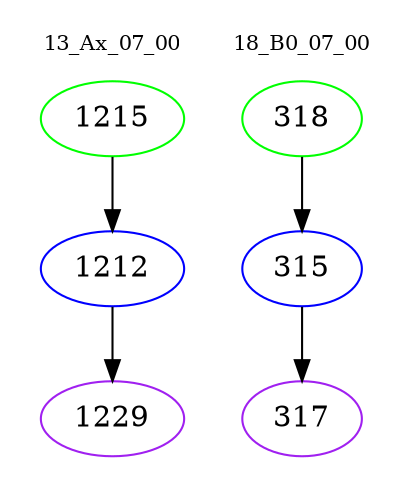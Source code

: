 digraph{
subgraph cluster_0 {
color = white
label = "13_Ax_07_00";
fontsize=10;
T0_1215 [label="1215", color="green"]
T0_1215 -> T0_1212 [color="black"]
T0_1212 [label="1212", color="blue"]
T0_1212 -> T0_1229 [color="black"]
T0_1229 [label="1229", color="purple"]
}
subgraph cluster_1 {
color = white
label = "18_B0_07_00";
fontsize=10;
T1_318 [label="318", color="green"]
T1_318 -> T1_315 [color="black"]
T1_315 [label="315", color="blue"]
T1_315 -> T1_317 [color="black"]
T1_317 [label="317", color="purple"]
}
}
